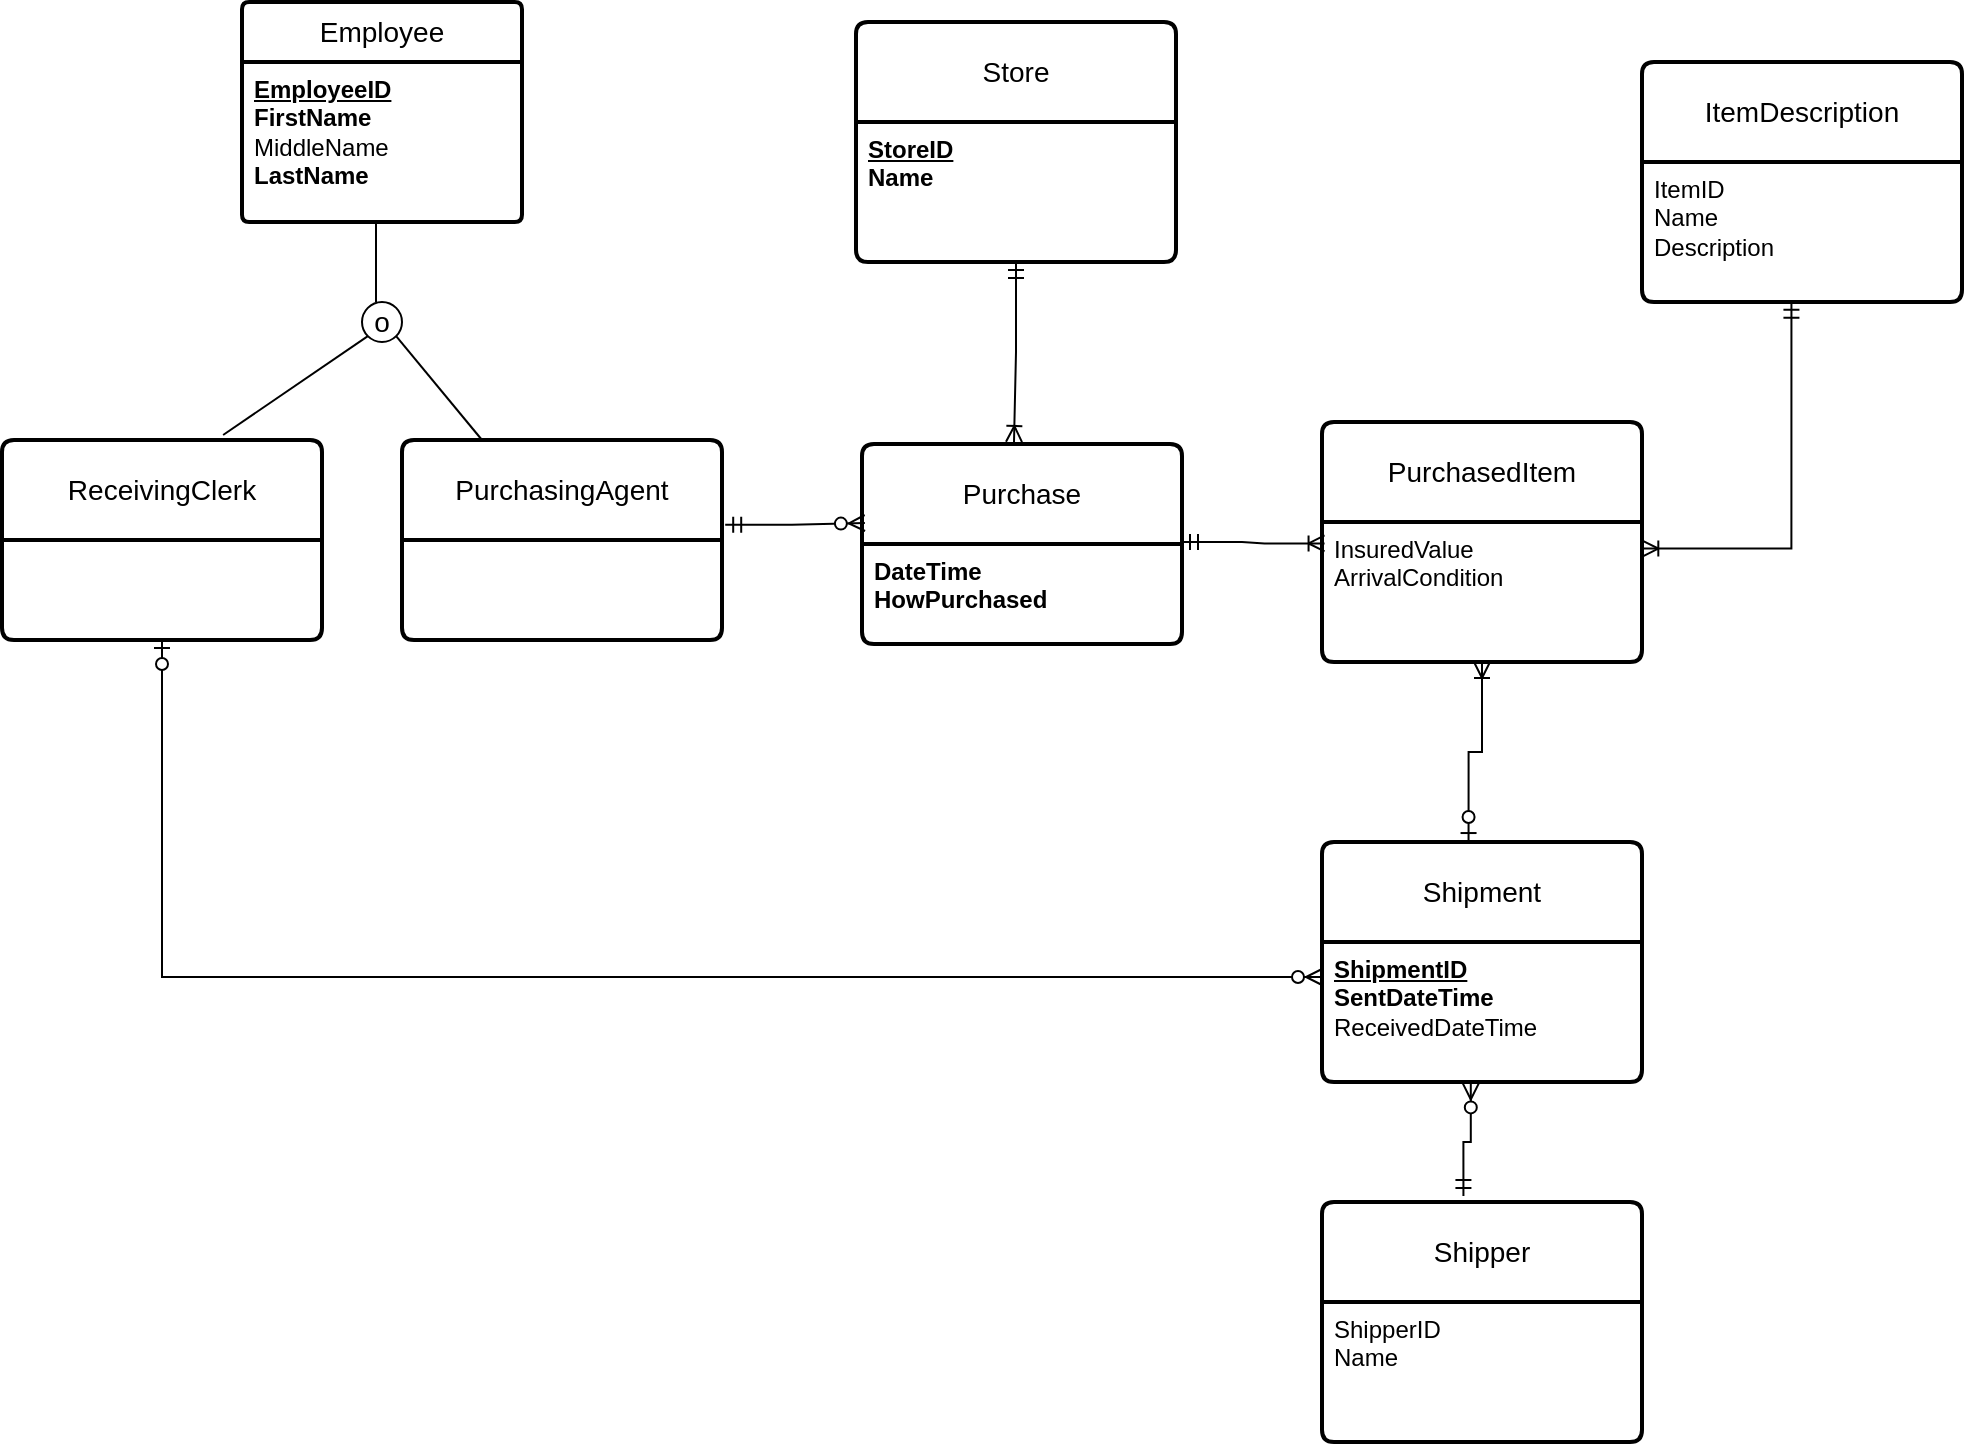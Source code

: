 <mxfile version="28.1.2">
  <diagram id="R2lEEEUBdFMjLlhIrx00" name="Page-1">
    <mxGraphModel dx="1426" dy="842" grid="1" gridSize="10" guides="1" tooltips="1" connect="1" arrows="1" fold="1" page="1" pageScale="1" pageWidth="1100" pageHeight="850" math="0" shadow="0" extFonts="Permanent Marker^https://fonts.googleapis.com/css?family=Permanent+Marker">
      <root>
        <mxCell id="0" />
        <mxCell id="1" parent="0" />
        <mxCell id="vzbkokzW9OhZs7EU4rUA-9" value="Employee" style="swimlane;childLayout=stackLayout;horizontal=1;startSize=30;horizontalStack=0;rounded=1;fontSize=14;fontStyle=0;strokeWidth=2;resizeParent=0;resizeLast=1;shadow=0;dashed=0;align=center;arcSize=4;whiteSpace=wrap;html=1;" parent="1" vertex="1">
          <mxGeometry x="200" y="60" width="140" height="110" as="geometry" />
        </mxCell>
        <mxCell id="vzbkokzW9OhZs7EU4rUA-10" value="&lt;b&gt;&lt;u&gt;EmployeeID&lt;/u&gt;&lt;/b&gt;&lt;div&gt;&lt;b&gt;FirstName&lt;/b&gt;&lt;/div&gt;&lt;div&gt;MiddleName&lt;/div&gt;&lt;div&gt;&lt;b&gt;LastName&lt;/b&gt;&lt;/div&gt;" style="align=left;strokeColor=none;fillColor=none;spacingLeft=4;fontSize=12;verticalAlign=top;resizable=0;rotatable=0;part=1;html=1;" parent="vzbkokzW9OhZs7EU4rUA-9" vertex="1">
          <mxGeometry y="30" width="140" height="80" as="geometry" />
        </mxCell>
        <mxCell id="vzbkokzW9OhZs7EU4rUA-14" value="o" style="ellipse;whiteSpace=wrap;html=1;aspect=fixed;fontSize=14;" parent="1" vertex="1">
          <mxGeometry x="260" y="210" width="20" height="20" as="geometry" />
        </mxCell>
        <mxCell id="vzbkokzW9OhZs7EU4rUA-18" style="rounded=0;orthogonalLoop=1;jettySize=auto;html=1;endArrow=none;endFill=0;" parent="1" edge="1">
          <mxGeometry relative="1" as="geometry">
            <mxPoint x="267" y="170" as="sourcePoint" />
            <mxPoint x="267" y="210" as="targetPoint" />
          </mxGeometry>
        </mxCell>
        <mxCell id="vzbkokzW9OhZs7EU4rUA-32" value="" style="edgeStyle=orthogonalEdgeStyle;fontSize=12;html=1;endArrow=ERzeroToMany;startArrow=ERmandOne;rounded=0;exitX=0.442;exitY=-0.025;exitDx=0;exitDy=0;entryX=0.465;entryY=1.01;entryDx=0;entryDy=0;entryPerimeter=0;exitPerimeter=0;" parent="1" edge="1" target="sjpF6ySrFmXP3jmqxVj--16" source="sjpF6ySrFmXP3jmqxVj--17">
          <mxGeometry width="100" height="100" relative="1" as="geometry">
            <mxPoint x="730" y="620" as="sourcePoint" />
            <mxPoint x="810" y="620" as="targetPoint" />
          </mxGeometry>
        </mxCell>
        <mxCell id="vzbkokzW9OhZs7EU4rUA-43" value="" style="edgeStyle=orthogonalEdgeStyle;fontSize=12;html=1;endArrow=ERzeroToMany;startArrow=ERzeroToOne;rounded=0;entryX=0;entryY=0.25;entryDx=0;entryDy=0;exitX=0.5;exitY=1;exitDx=0;exitDy=0;" parent="1" edge="1" target="sjpF6ySrFmXP3jmqxVj--16" source="sjpF6ySrFmXP3jmqxVj--20">
          <mxGeometry width="100" height="100" relative="1" as="geometry">
            <mxPoint x="70" y="670" as="sourcePoint" />
            <mxPoint x="595" y="785" as="targetPoint" />
          </mxGeometry>
        </mxCell>
        <mxCell id="sjpF6ySrFmXP3jmqxVj--1" value="PurchasingAgent" style="swimlane;childLayout=stackLayout;horizontal=1;startSize=50;horizontalStack=0;rounded=1;fontSize=14;fontStyle=0;strokeWidth=2;resizeParent=0;resizeLast=1;shadow=0;dashed=0;align=center;arcSize=4;whiteSpace=wrap;html=1;" vertex="1" parent="1">
          <mxGeometry x="280" y="279" width="160" height="100" as="geometry" />
        </mxCell>
        <mxCell id="sjpF6ySrFmXP3jmqxVj--3" value="Store" style="swimlane;childLayout=stackLayout;horizontal=1;startSize=50;horizontalStack=0;rounded=1;fontSize=14;fontStyle=0;strokeWidth=2;resizeParent=0;resizeLast=1;shadow=0;dashed=0;align=center;arcSize=4;whiteSpace=wrap;html=1;" vertex="1" parent="1">
          <mxGeometry x="507" y="70" width="160" height="120" as="geometry" />
        </mxCell>
        <mxCell id="sjpF6ySrFmXP3jmqxVj--4" value="&lt;b&gt;&lt;u&gt;StoreID&lt;/u&gt;&lt;/b&gt;&lt;div&gt;&lt;b&gt;Name&lt;/b&gt;&lt;/div&gt;" style="align=left;strokeColor=none;fillColor=none;spacingLeft=4;spacingRight=4;fontSize=12;verticalAlign=top;resizable=0;rotatable=0;part=1;html=1;whiteSpace=wrap;" vertex="1" parent="sjpF6ySrFmXP3jmqxVj--3">
          <mxGeometry y="50" width="160" height="70" as="geometry" />
        </mxCell>
        <mxCell id="sjpF6ySrFmXP3jmqxVj--5" value="PurchasedItem" style="swimlane;childLayout=stackLayout;horizontal=1;startSize=50;horizontalStack=0;rounded=1;fontSize=14;fontStyle=0;strokeWidth=2;resizeParent=0;resizeLast=1;shadow=0;dashed=0;align=center;arcSize=4;whiteSpace=wrap;html=1;" vertex="1" parent="1">
          <mxGeometry x="740" y="270" width="160" height="120" as="geometry" />
        </mxCell>
        <mxCell id="sjpF6ySrFmXP3jmqxVj--6" value="InsuredValue&lt;div&gt;ArrivalCondition&lt;/div&gt;" style="align=left;strokeColor=none;fillColor=none;spacingLeft=4;spacingRight=4;fontSize=12;verticalAlign=top;resizable=0;rotatable=0;part=1;html=1;whiteSpace=wrap;" vertex="1" parent="sjpF6ySrFmXP3jmqxVj--5">
          <mxGeometry y="50" width="160" height="70" as="geometry" />
        </mxCell>
        <mxCell id="sjpF6ySrFmXP3jmqxVj--7" value="Purchase" style="swimlane;childLayout=stackLayout;horizontal=1;startSize=50;horizontalStack=0;rounded=1;fontSize=14;fontStyle=0;strokeWidth=2;resizeParent=0;resizeLast=1;shadow=0;dashed=0;align=center;arcSize=4;whiteSpace=wrap;html=1;" vertex="1" parent="1">
          <mxGeometry x="510" y="281" width="160" height="100" as="geometry" />
        </mxCell>
        <mxCell id="sjpF6ySrFmXP3jmqxVj--8" value="&lt;b&gt;DateTime&lt;/b&gt;&lt;div&gt;&lt;b&gt;HowPurchased&lt;/b&gt;&lt;/div&gt;" style="align=left;strokeColor=none;fillColor=none;spacingLeft=4;spacingRight=4;fontSize=12;verticalAlign=top;resizable=0;rotatable=0;part=1;html=1;whiteSpace=wrap;" vertex="1" parent="sjpF6ySrFmXP3jmqxVj--7">
          <mxGeometry y="50" width="160" height="50" as="geometry" />
        </mxCell>
        <mxCell id="sjpF6ySrFmXP3jmqxVj--9" value="" style="edgeStyle=orthogonalEdgeStyle;fontSize=12;html=1;endArrow=ERzeroToMany;startArrow=ERmandOne;rounded=0;exitX=1.01;exitY=0.424;exitDx=0;exitDy=0;exitPerimeter=0;entryX=0.009;entryY=0.395;entryDx=0;entryDy=0;entryPerimeter=0;" edge="1" parent="1" source="sjpF6ySrFmXP3jmqxVj--1" target="sjpF6ySrFmXP3jmqxVj--7">
          <mxGeometry width="100" height="100" relative="1" as="geometry">
            <mxPoint x="420" y="510" as="sourcePoint" />
            <mxPoint x="520" y="410" as="targetPoint" />
          </mxGeometry>
        </mxCell>
        <mxCell id="sjpF6ySrFmXP3jmqxVj--10" value="" style="edgeStyle=orthogonalEdgeStyle;fontSize=12;html=1;endArrow=ERoneToMany;startArrow=ERmandOne;rounded=0;exitX=0.5;exitY=1;exitDx=0;exitDy=0;" edge="1" parent="1" source="sjpF6ySrFmXP3jmqxVj--4">
          <mxGeometry width="100" height="100" relative="1" as="geometry">
            <mxPoint x="730" y="230" as="sourcePoint" />
            <mxPoint x="586" y="280" as="targetPoint" />
          </mxGeometry>
        </mxCell>
        <mxCell id="sjpF6ySrFmXP3jmqxVj--11" value="" style="edgeStyle=entityRelationEdgeStyle;fontSize=12;html=1;endArrow=ERoneToMany;startArrow=ERmandOne;rounded=0;entryX=0.008;entryY=0.153;entryDx=0;entryDy=0;entryPerimeter=0;" edge="1" parent="1" target="sjpF6ySrFmXP3jmqxVj--6">
          <mxGeometry width="100" height="100" relative="1" as="geometry">
            <mxPoint x="670" y="330" as="sourcePoint" />
            <mxPoint x="770" y="230" as="targetPoint" />
          </mxGeometry>
        </mxCell>
        <mxCell id="sjpF6ySrFmXP3jmqxVj--12" value="ItemDescription" style="swimlane;childLayout=stackLayout;horizontal=1;startSize=50;horizontalStack=0;rounded=1;fontSize=14;fontStyle=0;strokeWidth=2;resizeParent=0;resizeLast=1;shadow=0;dashed=0;align=center;arcSize=4;whiteSpace=wrap;html=1;" vertex="1" parent="1">
          <mxGeometry x="900" y="90" width="160" height="120" as="geometry" />
        </mxCell>
        <mxCell id="sjpF6ySrFmXP3jmqxVj--13" value="ItemID&lt;div&gt;Name&lt;/div&gt;&lt;div&gt;Description&lt;/div&gt;" style="align=left;strokeColor=none;fillColor=none;spacingLeft=4;spacingRight=4;fontSize=12;verticalAlign=top;resizable=0;rotatable=0;part=1;html=1;whiteSpace=wrap;" vertex="1" parent="sjpF6ySrFmXP3jmqxVj--12">
          <mxGeometry y="50" width="160" height="70" as="geometry" />
        </mxCell>
        <mxCell id="sjpF6ySrFmXP3jmqxVj--14" value="" style="edgeStyle=orthogonalEdgeStyle;fontSize=12;html=1;endArrow=ERoneToMany;startArrow=ERmandOne;rounded=0;entryX=1.001;entryY=0.19;entryDx=0;entryDy=0;entryPerimeter=0;exitX=0.467;exitY=0.998;exitDx=0;exitDy=0;exitPerimeter=0;" edge="1" parent="1" source="sjpF6ySrFmXP3jmqxVj--13" target="sjpF6ySrFmXP3jmqxVj--6">
          <mxGeometry width="100" height="100" relative="1" as="geometry">
            <mxPoint x="700" y="320" as="sourcePoint" />
            <mxPoint x="771" y="321" as="targetPoint" />
          </mxGeometry>
        </mxCell>
        <mxCell id="sjpF6ySrFmXP3jmqxVj--15" value="Shipment" style="swimlane;childLayout=stackLayout;horizontal=1;startSize=50;horizontalStack=0;rounded=1;fontSize=14;fontStyle=0;strokeWidth=2;resizeParent=0;resizeLast=1;shadow=0;dashed=0;align=center;arcSize=4;whiteSpace=wrap;html=1;" vertex="1" parent="1">
          <mxGeometry x="740" y="480" width="160" height="120" as="geometry" />
        </mxCell>
        <mxCell id="sjpF6ySrFmXP3jmqxVj--16" value="&lt;b&gt;&lt;u&gt;ShipmentID&lt;/u&gt;&lt;/b&gt;&lt;div&gt;&lt;b&gt;SentDateTime&lt;/b&gt;&lt;/div&gt;&lt;div&gt;ReceivedDateTime&lt;/div&gt;" style="align=left;strokeColor=none;fillColor=none;spacingLeft=4;spacingRight=4;fontSize=12;verticalAlign=top;resizable=0;rotatable=0;part=1;html=1;whiteSpace=wrap;" vertex="1" parent="sjpF6ySrFmXP3jmqxVj--15">
          <mxGeometry y="50" width="160" height="70" as="geometry" />
        </mxCell>
        <mxCell id="sjpF6ySrFmXP3jmqxVj--17" value="Shipper" style="swimlane;childLayout=stackLayout;horizontal=1;startSize=50;horizontalStack=0;rounded=1;fontSize=14;fontStyle=0;strokeWidth=2;resizeParent=0;resizeLast=1;shadow=0;dashed=0;align=center;arcSize=4;whiteSpace=wrap;html=1;" vertex="1" parent="1">
          <mxGeometry x="740" y="660" width="160" height="120" as="geometry" />
        </mxCell>
        <mxCell id="sjpF6ySrFmXP3jmqxVj--18" value="ShipperID&lt;div&gt;Name&lt;/div&gt;" style="align=left;strokeColor=none;fillColor=none;spacingLeft=4;spacingRight=4;fontSize=12;verticalAlign=top;resizable=0;rotatable=0;part=1;html=1;whiteSpace=wrap;" vertex="1" parent="sjpF6ySrFmXP3jmqxVj--17">
          <mxGeometry y="50" width="160" height="70" as="geometry" />
        </mxCell>
        <mxCell id="sjpF6ySrFmXP3jmqxVj--19" value="" style="edgeStyle=orthogonalEdgeStyle;fontSize=12;html=1;endArrow=ERoneToMany;startArrow=ERzeroToOne;rounded=0;entryX=0.5;entryY=1;entryDx=0;entryDy=0;exitX=0.458;exitY=-0.004;exitDx=0;exitDy=0;exitPerimeter=0;" edge="1" parent="1" source="sjpF6ySrFmXP3jmqxVj--15" target="sjpF6ySrFmXP3jmqxVj--5">
          <mxGeometry width="100" height="100" relative="1" as="geometry">
            <mxPoint x="570" y="620" as="sourcePoint" />
            <mxPoint x="670" y="520" as="targetPoint" />
          </mxGeometry>
        </mxCell>
        <mxCell id="sjpF6ySrFmXP3jmqxVj--20" value="ReceivingClerk" style="swimlane;childLayout=stackLayout;horizontal=1;startSize=50;horizontalStack=0;rounded=1;fontSize=14;fontStyle=0;strokeWidth=2;resizeParent=0;resizeLast=1;shadow=0;dashed=0;align=center;arcSize=4;whiteSpace=wrap;html=1;" vertex="1" parent="1">
          <mxGeometry x="80" y="279" width="160" height="100" as="geometry" />
        </mxCell>
        <mxCell id="sjpF6ySrFmXP3jmqxVj--21" style="rounded=0;orthogonalLoop=1;jettySize=auto;html=1;endArrow=none;endFill=0;entryX=0.691;entryY=-0.025;entryDx=0;entryDy=0;entryPerimeter=0;exitX=0;exitY=1;exitDx=0;exitDy=0;" edge="1" parent="1" source="vzbkokzW9OhZs7EU4rUA-14" target="sjpF6ySrFmXP3jmqxVj--20">
          <mxGeometry relative="1" as="geometry">
            <mxPoint x="260" y="190" as="sourcePoint" />
            <mxPoint x="260" y="230" as="targetPoint" />
          </mxGeometry>
        </mxCell>
        <mxCell id="sjpF6ySrFmXP3jmqxVj--22" style="rounded=0;orthogonalLoop=1;jettySize=auto;html=1;endArrow=none;endFill=0;entryX=0.25;entryY=0;entryDx=0;entryDy=0;exitX=1;exitY=1;exitDx=0;exitDy=0;" edge="1" parent="1" source="vzbkokzW9OhZs7EU4rUA-14" target="sjpF6ySrFmXP3jmqxVj--1">
          <mxGeometry relative="1" as="geometry">
            <mxPoint x="390" y="170" as="sourcePoint" />
            <mxPoint x="390" y="210" as="targetPoint" />
          </mxGeometry>
        </mxCell>
      </root>
    </mxGraphModel>
  </diagram>
</mxfile>
